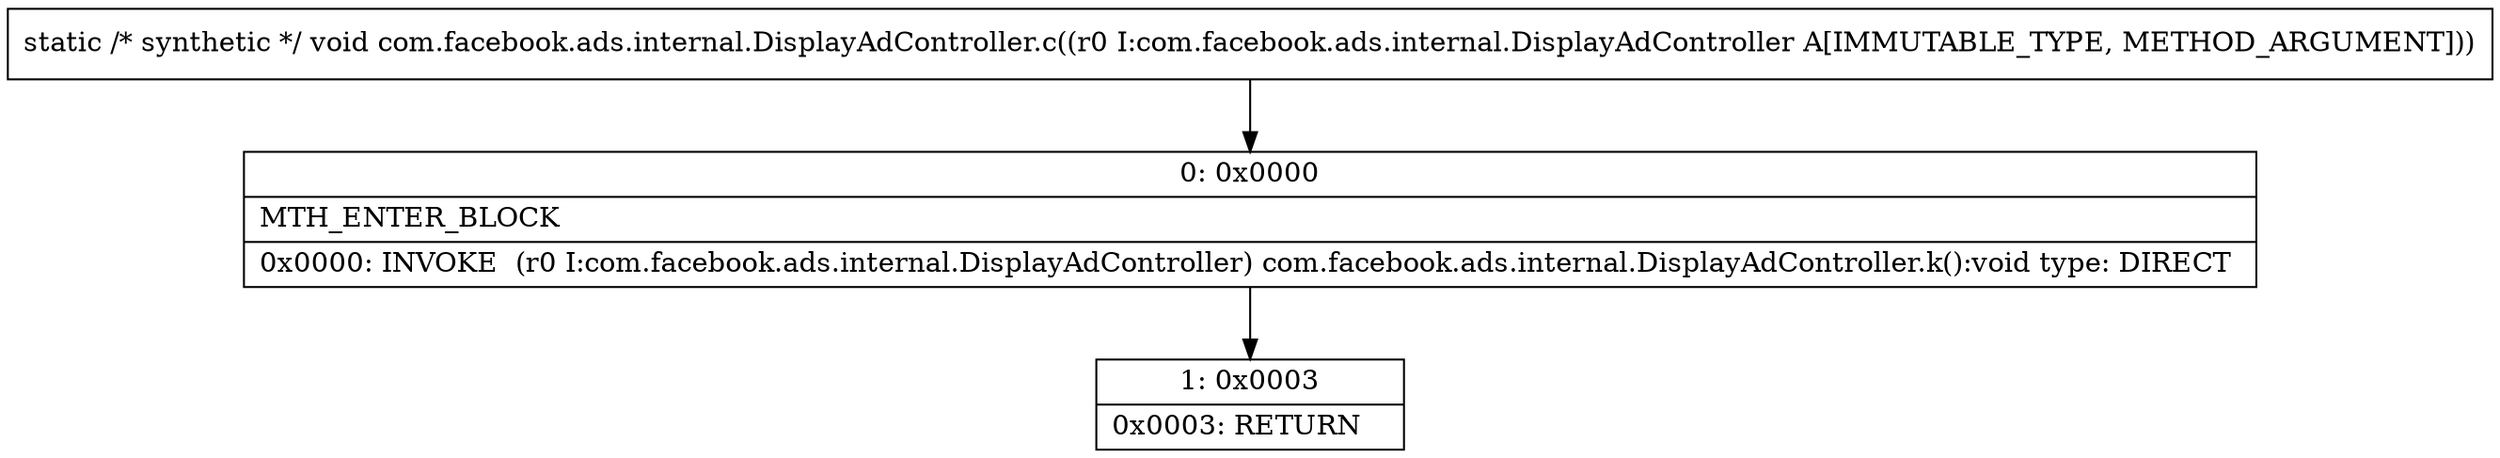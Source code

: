 digraph "CFG forcom.facebook.ads.internal.DisplayAdController.c(Lcom\/facebook\/ads\/internal\/DisplayAdController;)V" {
Node_0 [shape=record,label="{0\:\ 0x0000|MTH_ENTER_BLOCK\l|0x0000: INVOKE  (r0 I:com.facebook.ads.internal.DisplayAdController) com.facebook.ads.internal.DisplayAdController.k():void type: DIRECT \l}"];
Node_1 [shape=record,label="{1\:\ 0x0003|0x0003: RETURN   \l}"];
MethodNode[shape=record,label="{static \/* synthetic *\/ void com.facebook.ads.internal.DisplayAdController.c((r0 I:com.facebook.ads.internal.DisplayAdController A[IMMUTABLE_TYPE, METHOD_ARGUMENT])) }"];
MethodNode -> Node_0;
Node_0 -> Node_1;
}


